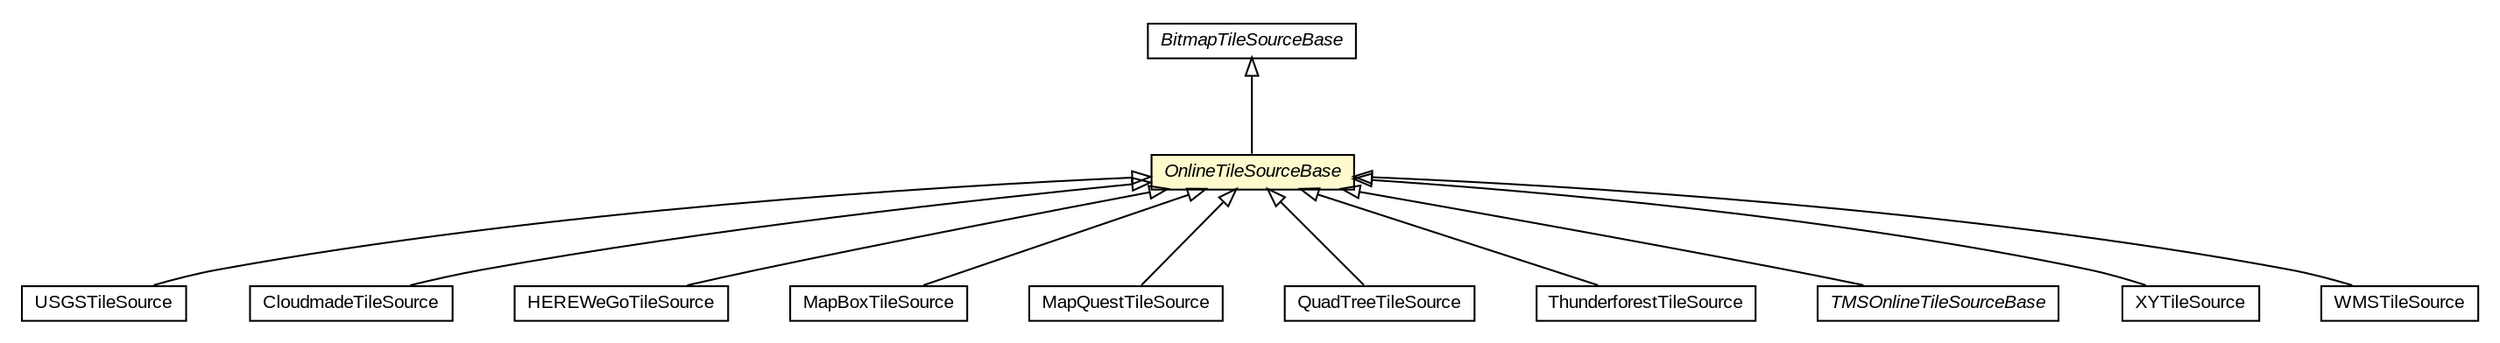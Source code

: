 #!/usr/local/bin/dot
#
# Class diagram 
# Generated by UMLGraph version R5_6-24-gf6e263 (http://www.umlgraph.org/)
#

digraph G {
	edge [fontname="arial",fontsize=10,labelfontname="arial",labelfontsize=10];
	node [fontname="arial",fontsize=10,shape=plaintext];
	nodesep=0.25;
	ranksep=0.5;
	// org.osmdroid.samplefragments.tilesources.USGSTileSource
	c218825 [label=<<table title="org.osmdroid.samplefragments.tilesources.USGSTileSource" border="0" cellborder="1" cellspacing="0" cellpadding="2" port="p" href="../../samplefragments/tilesources/USGSTileSource.html">
		<tr><td><table border="0" cellspacing="0" cellpadding="1">
<tr><td align="center" balign="center"> USGSTileSource </td></tr>
		</table></td></tr>
		</table>>, URL="../../samplefragments/tilesources/USGSTileSource.html", fontname="arial", fontcolor="black", fontsize=10.0];
	// org.osmdroid.tileprovider.tilesource.BitmapTileSourceBase
	c218907 [label=<<table title="org.osmdroid.tileprovider.tilesource.BitmapTileSourceBase" border="0" cellborder="1" cellspacing="0" cellpadding="2" port="p" href="./BitmapTileSourceBase.html">
		<tr><td><table border="0" cellspacing="0" cellpadding="1">
<tr><td align="center" balign="center"><font face="arial italic"> BitmapTileSourceBase </font></td></tr>
		</table></td></tr>
		</table>>, URL="./BitmapTileSourceBase.html", fontname="arial", fontcolor="black", fontsize=10.0];
	// org.osmdroid.tileprovider.tilesource.CloudmadeTileSource
	c218909 [label=<<table title="org.osmdroid.tileprovider.tilesource.CloudmadeTileSource" border="0" cellborder="1" cellspacing="0" cellpadding="2" port="p" href="./CloudmadeTileSource.html">
		<tr><td><table border="0" cellspacing="0" cellpadding="1">
<tr><td align="center" balign="center"> CloudmadeTileSource </td></tr>
		</table></td></tr>
		</table>>, URL="./CloudmadeTileSource.html", fontname="arial", fontcolor="black", fontsize=10.0];
	// org.osmdroid.tileprovider.tilesource.HEREWeGoTileSource
	c218911 [label=<<table title="org.osmdroid.tileprovider.tilesource.HEREWeGoTileSource" border="0" cellborder="1" cellspacing="0" cellpadding="2" port="p" href="./HEREWeGoTileSource.html">
		<tr><td><table border="0" cellspacing="0" cellpadding="1">
<tr><td align="center" balign="center"> HEREWeGoTileSource </td></tr>
		</table></td></tr>
		</table>>, URL="./HEREWeGoTileSource.html", fontname="arial", fontcolor="black", fontsize=10.0];
	// org.osmdroid.tileprovider.tilesource.MapBoxTileSource
	c218914 [label=<<table title="org.osmdroid.tileprovider.tilesource.MapBoxTileSource" border="0" cellborder="1" cellspacing="0" cellpadding="2" port="p" href="./MapBoxTileSource.html">
		<tr><td><table border="0" cellspacing="0" cellpadding="1">
<tr><td align="center" balign="center"> MapBoxTileSource </td></tr>
		</table></td></tr>
		</table>>, URL="./MapBoxTileSource.html", fontname="arial", fontcolor="black", fontsize=10.0];
	// org.osmdroid.tileprovider.tilesource.MapQuestTileSource
	c218915 [label=<<table title="org.osmdroid.tileprovider.tilesource.MapQuestTileSource" border="0" cellborder="1" cellspacing="0" cellpadding="2" port="p" href="./MapQuestTileSource.html">
		<tr><td><table border="0" cellspacing="0" cellpadding="1">
<tr><td align="center" balign="center"> MapQuestTileSource </td></tr>
		</table></td></tr>
		</table>>, URL="./MapQuestTileSource.html", fontname="arial", fontcolor="black", fontsize=10.0];
	// org.osmdroid.tileprovider.tilesource.OnlineTileSourceBase
	c218916 [label=<<table title="org.osmdroid.tileprovider.tilesource.OnlineTileSourceBase" border="0" cellborder="1" cellspacing="0" cellpadding="2" port="p" bgcolor="lemonChiffon" href="./OnlineTileSourceBase.html">
		<tr><td><table border="0" cellspacing="0" cellpadding="1">
<tr><td align="center" balign="center"><font face="arial italic"> OnlineTileSourceBase </font></td></tr>
		</table></td></tr>
		</table>>, URL="./OnlineTileSourceBase.html", fontname="arial", fontcolor="black", fontsize=10.0];
	// org.osmdroid.tileprovider.tilesource.QuadTreeTileSource
	c218917 [label=<<table title="org.osmdroid.tileprovider.tilesource.QuadTreeTileSource" border="0" cellborder="1" cellspacing="0" cellpadding="2" port="p" href="./QuadTreeTileSource.html">
		<tr><td><table border="0" cellspacing="0" cellpadding="1">
<tr><td align="center" balign="center"> QuadTreeTileSource </td></tr>
		</table></td></tr>
		</table>>, URL="./QuadTreeTileSource.html", fontname="arial", fontcolor="black", fontsize=10.0];
	// org.osmdroid.tileprovider.tilesource.ThunderforestTileSource
	c218918 [label=<<table title="org.osmdroid.tileprovider.tilesource.ThunderforestTileSource" border="0" cellborder="1" cellspacing="0" cellpadding="2" port="p" href="./ThunderforestTileSource.html">
		<tr><td><table border="0" cellspacing="0" cellpadding="1">
<tr><td align="center" balign="center"> ThunderforestTileSource </td></tr>
		</table></td></tr>
		</table>>, URL="./ThunderforestTileSource.html", fontname="arial", fontcolor="black", fontsize=10.0];
	// org.osmdroid.tileprovider.tilesource.TMSOnlineTileSourceBase
	c218922 [label=<<table title="org.osmdroid.tileprovider.tilesource.TMSOnlineTileSourceBase" border="0" cellborder="1" cellspacing="0" cellpadding="2" port="p" href="./TMSOnlineTileSourceBase.html">
		<tr><td><table border="0" cellspacing="0" cellpadding="1">
<tr><td align="center" balign="center"><font face="arial italic"> TMSOnlineTileSourceBase </font></td></tr>
		</table></td></tr>
		</table>>, URL="./TMSOnlineTileSourceBase.html", fontname="arial", fontcolor="black", fontsize=10.0];
	// org.osmdroid.tileprovider.tilesource.XYTileSource
	c218923 [label=<<table title="org.osmdroid.tileprovider.tilesource.XYTileSource" border="0" cellborder="1" cellspacing="0" cellpadding="2" port="p" href="./XYTileSource.html">
		<tr><td><table border="0" cellspacing="0" cellpadding="1">
<tr><td align="center" balign="center"> XYTileSource </td></tr>
		</table></td></tr>
		</table>>, URL="./XYTileSource.html", fontname="arial", fontcolor="black", fontsize=10.0];
	// org.osmdroid.wms.WMSTileSource
	c219145 [label=<<table title="org.osmdroid.wms.WMSTileSource" border="0" cellborder="1" cellspacing="0" cellpadding="2" port="p" href="../../wms/WMSTileSource.html">
		<tr><td><table border="0" cellspacing="0" cellpadding="1">
<tr><td align="center" balign="center"> WMSTileSource </td></tr>
		</table></td></tr>
		</table>>, URL="../../wms/WMSTileSource.html", fontname="arial", fontcolor="black", fontsize=10.0];
	//org.osmdroid.samplefragments.tilesources.USGSTileSource extends org.osmdroid.tileprovider.tilesource.OnlineTileSourceBase
	c218916:p -> c218825:p [dir=back,arrowtail=empty];
	//org.osmdroid.tileprovider.tilesource.CloudmadeTileSource extends org.osmdroid.tileprovider.tilesource.OnlineTileSourceBase
	c218916:p -> c218909:p [dir=back,arrowtail=empty];
	//org.osmdroid.tileprovider.tilesource.HEREWeGoTileSource extends org.osmdroid.tileprovider.tilesource.OnlineTileSourceBase
	c218916:p -> c218911:p [dir=back,arrowtail=empty];
	//org.osmdroid.tileprovider.tilesource.MapBoxTileSource extends org.osmdroid.tileprovider.tilesource.OnlineTileSourceBase
	c218916:p -> c218914:p [dir=back,arrowtail=empty];
	//org.osmdroid.tileprovider.tilesource.MapQuestTileSource extends org.osmdroid.tileprovider.tilesource.OnlineTileSourceBase
	c218916:p -> c218915:p [dir=back,arrowtail=empty];
	//org.osmdroid.tileprovider.tilesource.OnlineTileSourceBase extends org.osmdroid.tileprovider.tilesource.BitmapTileSourceBase
	c218907:p -> c218916:p [dir=back,arrowtail=empty];
	//org.osmdroid.tileprovider.tilesource.QuadTreeTileSource extends org.osmdroid.tileprovider.tilesource.OnlineTileSourceBase
	c218916:p -> c218917:p [dir=back,arrowtail=empty];
	//org.osmdroid.tileprovider.tilesource.ThunderforestTileSource extends org.osmdroid.tileprovider.tilesource.OnlineTileSourceBase
	c218916:p -> c218918:p [dir=back,arrowtail=empty];
	//org.osmdroid.tileprovider.tilesource.TMSOnlineTileSourceBase extends org.osmdroid.tileprovider.tilesource.OnlineTileSourceBase
	c218916:p -> c218922:p [dir=back,arrowtail=empty];
	//org.osmdroid.tileprovider.tilesource.XYTileSource extends org.osmdroid.tileprovider.tilesource.OnlineTileSourceBase
	c218916:p -> c218923:p [dir=back,arrowtail=empty];
	//org.osmdroid.wms.WMSTileSource extends org.osmdroid.tileprovider.tilesource.OnlineTileSourceBase
	c218916:p -> c219145:p [dir=back,arrowtail=empty];
}


